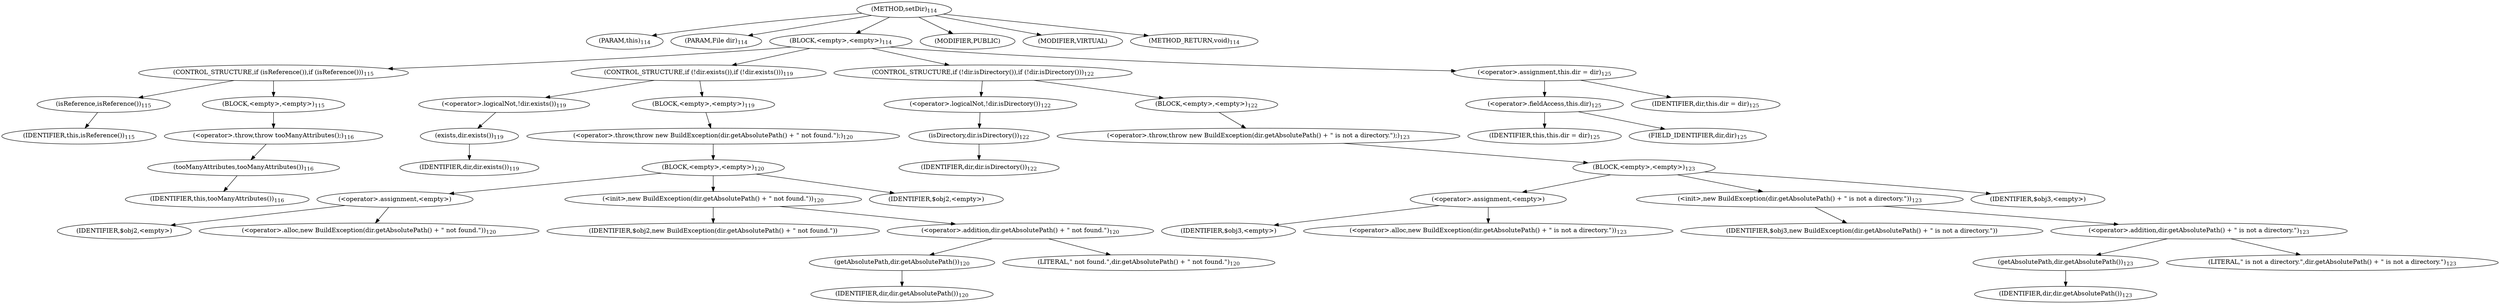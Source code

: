 digraph "setDir" {  
"196" [label = <(METHOD,setDir)<SUB>114</SUB>> ]
"14" [label = <(PARAM,this)<SUB>114</SUB>> ]
"197" [label = <(PARAM,File dir)<SUB>114</SUB>> ]
"198" [label = <(BLOCK,&lt;empty&gt;,&lt;empty&gt;)<SUB>114</SUB>> ]
"199" [label = <(CONTROL_STRUCTURE,if (isReference()),if (isReference()))<SUB>115</SUB>> ]
"200" [label = <(isReference,isReference())<SUB>115</SUB>> ]
"13" [label = <(IDENTIFIER,this,isReference())<SUB>115</SUB>> ]
"201" [label = <(BLOCK,&lt;empty&gt;,&lt;empty&gt;)<SUB>115</SUB>> ]
"202" [label = <(&lt;operator&gt;.throw,throw tooManyAttributes();)<SUB>116</SUB>> ]
"203" [label = <(tooManyAttributes,tooManyAttributes())<SUB>116</SUB>> ]
"15" [label = <(IDENTIFIER,this,tooManyAttributes())<SUB>116</SUB>> ]
"204" [label = <(CONTROL_STRUCTURE,if (!dir.exists()),if (!dir.exists()))<SUB>119</SUB>> ]
"205" [label = <(&lt;operator&gt;.logicalNot,!dir.exists())<SUB>119</SUB>> ]
"206" [label = <(exists,dir.exists())<SUB>119</SUB>> ]
"207" [label = <(IDENTIFIER,dir,dir.exists())<SUB>119</SUB>> ]
"208" [label = <(BLOCK,&lt;empty&gt;,&lt;empty&gt;)<SUB>119</SUB>> ]
"209" [label = <(&lt;operator&gt;.throw,throw new BuildException(dir.getAbsolutePath() + &quot; not found.&quot;);)<SUB>120</SUB>> ]
"210" [label = <(BLOCK,&lt;empty&gt;,&lt;empty&gt;)<SUB>120</SUB>> ]
"211" [label = <(&lt;operator&gt;.assignment,&lt;empty&gt;)> ]
"212" [label = <(IDENTIFIER,$obj2,&lt;empty&gt;)> ]
"213" [label = <(&lt;operator&gt;.alloc,new BuildException(dir.getAbsolutePath() + &quot; not found.&quot;))<SUB>120</SUB>> ]
"214" [label = <(&lt;init&gt;,new BuildException(dir.getAbsolutePath() + &quot; not found.&quot;))<SUB>120</SUB>> ]
"215" [label = <(IDENTIFIER,$obj2,new BuildException(dir.getAbsolutePath() + &quot; not found.&quot;))> ]
"216" [label = <(&lt;operator&gt;.addition,dir.getAbsolutePath() + &quot; not found.&quot;)<SUB>120</SUB>> ]
"217" [label = <(getAbsolutePath,dir.getAbsolutePath())<SUB>120</SUB>> ]
"218" [label = <(IDENTIFIER,dir,dir.getAbsolutePath())<SUB>120</SUB>> ]
"219" [label = <(LITERAL,&quot; not found.&quot;,dir.getAbsolutePath() + &quot; not found.&quot;)<SUB>120</SUB>> ]
"220" [label = <(IDENTIFIER,$obj2,&lt;empty&gt;)> ]
"221" [label = <(CONTROL_STRUCTURE,if (!dir.isDirectory()),if (!dir.isDirectory()))<SUB>122</SUB>> ]
"222" [label = <(&lt;operator&gt;.logicalNot,!dir.isDirectory())<SUB>122</SUB>> ]
"223" [label = <(isDirectory,dir.isDirectory())<SUB>122</SUB>> ]
"224" [label = <(IDENTIFIER,dir,dir.isDirectory())<SUB>122</SUB>> ]
"225" [label = <(BLOCK,&lt;empty&gt;,&lt;empty&gt;)<SUB>122</SUB>> ]
"226" [label = <(&lt;operator&gt;.throw,throw new BuildException(dir.getAbsolutePath() + &quot; is not a directory.&quot;);)<SUB>123</SUB>> ]
"227" [label = <(BLOCK,&lt;empty&gt;,&lt;empty&gt;)<SUB>123</SUB>> ]
"228" [label = <(&lt;operator&gt;.assignment,&lt;empty&gt;)> ]
"229" [label = <(IDENTIFIER,$obj3,&lt;empty&gt;)> ]
"230" [label = <(&lt;operator&gt;.alloc,new BuildException(dir.getAbsolutePath() + &quot; is not a directory.&quot;))<SUB>123</SUB>> ]
"231" [label = <(&lt;init&gt;,new BuildException(dir.getAbsolutePath() + &quot; is not a directory.&quot;))<SUB>123</SUB>> ]
"232" [label = <(IDENTIFIER,$obj3,new BuildException(dir.getAbsolutePath() + &quot; is not a directory.&quot;))> ]
"233" [label = <(&lt;operator&gt;.addition,dir.getAbsolutePath() + &quot; is not a directory.&quot;)<SUB>123</SUB>> ]
"234" [label = <(getAbsolutePath,dir.getAbsolutePath())<SUB>123</SUB>> ]
"235" [label = <(IDENTIFIER,dir,dir.getAbsolutePath())<SUB>123</SUB>> ]
"236" [label = <(LITERAL,&quot; is not a directory.&quot;,dir.getAbsolutePath() + &quot; is not a directory.&quot;)<SUB>123</SUB>> ]
"237" [label = <(IDENTIFIER,$obj3,&lt;empty&gt;)> ]
"238" [label = <(&lt;operator&gt;.assignment,this.dir = dir)<SUB>125</SUB>> ]
"239" [label = <(&lt;operator&gt;.fieldAccess,this.dir)<SUB>125</SUB>> ]
"16" [label = <(IDENTIFIER,this,this.dir = dir)<SUB>125</SUB>> ]
"240" [label = <(FIELD_IDENTIFIER,dir,dir)<SUB>125</SUB>> ]
"241" [label = <(IDENTIFIER,dir,this.dir = dir)<SUB>125</SUB>> ]
"242" [label = <(MODIFIER,PUBLIC)> ]
"243" [label = <(MODIFIER,VIRTUAL)> ]
"244" [label = <(METHOD_RETURN,void)<SUB>114</SUB>> ]
  "196" -> "14" 
  "196" -> "197" 
  "196" -> "198" 
  "196" -> "242" 
  "196" -> "243" 
  "196" -> "244" 
  "198" -> "199" 
  "198" -> "204" 
  "198" -> "221" 
  "198" -> "238" 
  "199" -> "200" 
  "199" -> "201" 
  "200" -> "13" 
  "201" -> "202" 
  "202" -> "203" 
  "203" -> "15" 
  "204" -> "205" 
  "204" -> "208" 
  "205" -> "206" 
  "206" -> "207" 
  "208" -> "209" 
  "209" -> "210" 
  "210" -> "211" 
  "210" -> "214" 
  "210" -> "220" 
  "211" -> "212" 
  "211" -> "213" 
  "214" -> "215" 
  "214" -> "216" 
  "216" -> "217" 
  "216" -> "219" 
  "217" -> "218" 
  "221" -> "222" 
  "221" -> "225" 
  "222" -> "223" 
  "223" -> "224" 
  "225" -> "226" 
  "226" -> "227" 
  "227" -> "228" 
  "227" -> "231" 
  "227" -> "237" 
  "228" -> "229" 
  "228" -> "230" 
  "231" -> "232" 
  "231" -> "233" 
  "233" -> "234" 
  "233" -> "236" 
  "234" -> "235" 
  "238" -> "239" 
  "238" -> "241" 
  "239" -> "16" 
  "239" -> "240" 
}
